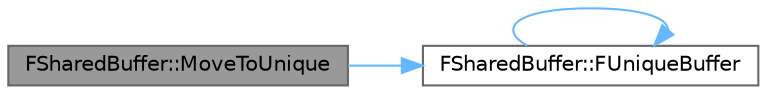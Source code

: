 digraph "FSharedBuffer::MoveToUnique"
{
 // INTERACTIVE_SVG=YES
 // LATEX_PDF_SIZE
  bgcolor="transparent";
  edge [fontname=Helvetica,fontsize=10,labelfontname=Helvetica,labelfontsize=10];
  node [fontname=Helvetica,fontsize=10,shape=box,height=0.2,width=0.4];
  rankdir="LR";
  Node1 [id="Node000001",label="FSharedBuffer::MoveToUnique",height=0.2,width=0.4,color="gray40", fillcolor="grey60", style="filled", fontcolor="black",tooltip="Convert this to a unique buffer, leaving this null."];
  Node1 -> Node2 [id="edge1_Node000001_Node000002",color="steelblue1",style="solid",tooltip=" "];
  Node2 [id="Node000002",label="FSharedBuffer::FUniqueBuffer",height=0.2,width=0.4,color="grey40", fillcolor="white", style="filled",URL="$d5/d2c/classFSharedBuffer.html#a2d97c3a9167b59d2b4005f1de92995be",tooltip=" "];
  Node2 -> Node2 [id="edge2_Node000002_Node000002",color="steelblue1",style="solid",tooltip=" "];
}
